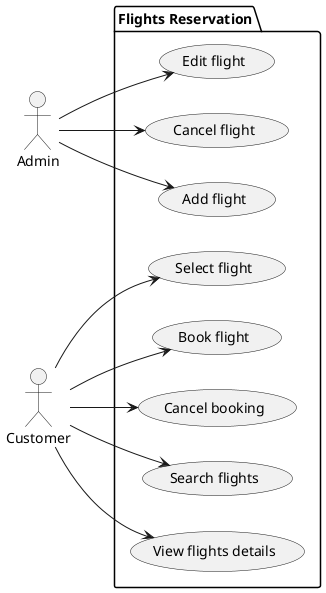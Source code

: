 @startuml

left to right direction

:Admin: as admin
:Customer: as customer

package "Flights Reservation" {
  usecase "Select flight" as fr1
  usecase "Book flight" as fr2
  usecase "Cancel booking" as fr3
  usecase "Search flights" as fr4
  usecase "View flights details" as fr5
  usecase "Add flight" as fr6
  usecase "Edit flight" as fr7
  usecase "Cancel flight" as fr8
}

customer --> fr1
customer --> fr2
customer --> fr3
customer --> fr4
customer --> fr5
admin --> fr6
admin --> fr7
admin --> fr8

@enduml

